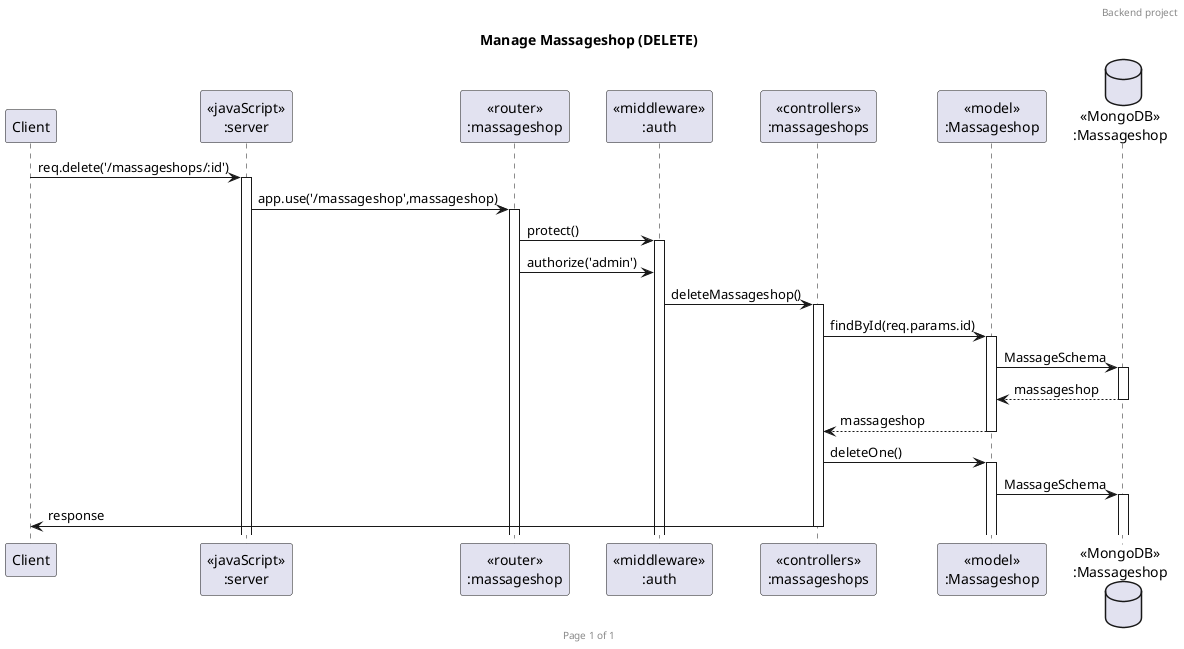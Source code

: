 @startuml Manage Massageshop (DELETE)

header Backend project 
footer Page %page% of %lastpage%
title "Manage Massageshop (DELETE)"

participant "Client" as client
participant "<<javaScript>>\n:server" as server
participant "<<router>>\n:massageshop" as routerMassage
participant "<<middleware>>\n:auth" as auth
participant "<<controllers>>\n:massageshops" as controllerMassageshop
participant "<<model>>\n:Massageshop" as modelMassage
database "<<MongoDB>>\n:Massageshop" as MassageDatabase

client->server ++:req.delete('/massageshops/:id')
server->routerMassage ++:app.use('/massageshop',massageshop)
routerMassage -> auth ++:protect()
routerMassage -> auth :authorize('admin')
auth -> controllerMassageshop ++:deleteMassageshop()
controllerMassageshop->modelMassage ++:findById(req.params.id)
modelMassage ->MassageDatabase ++: MassageSchema
MassageDatabase --> modelMassage --: massageshop
controllerMassageshop <-- modelMassage --: massageshop
controllerMassageshop -> modelMassage ++:deleteOne()
modelMassage -> MassageDatabase ++:MassageSchema
controllerMassageshop->client --:response

@enduml
